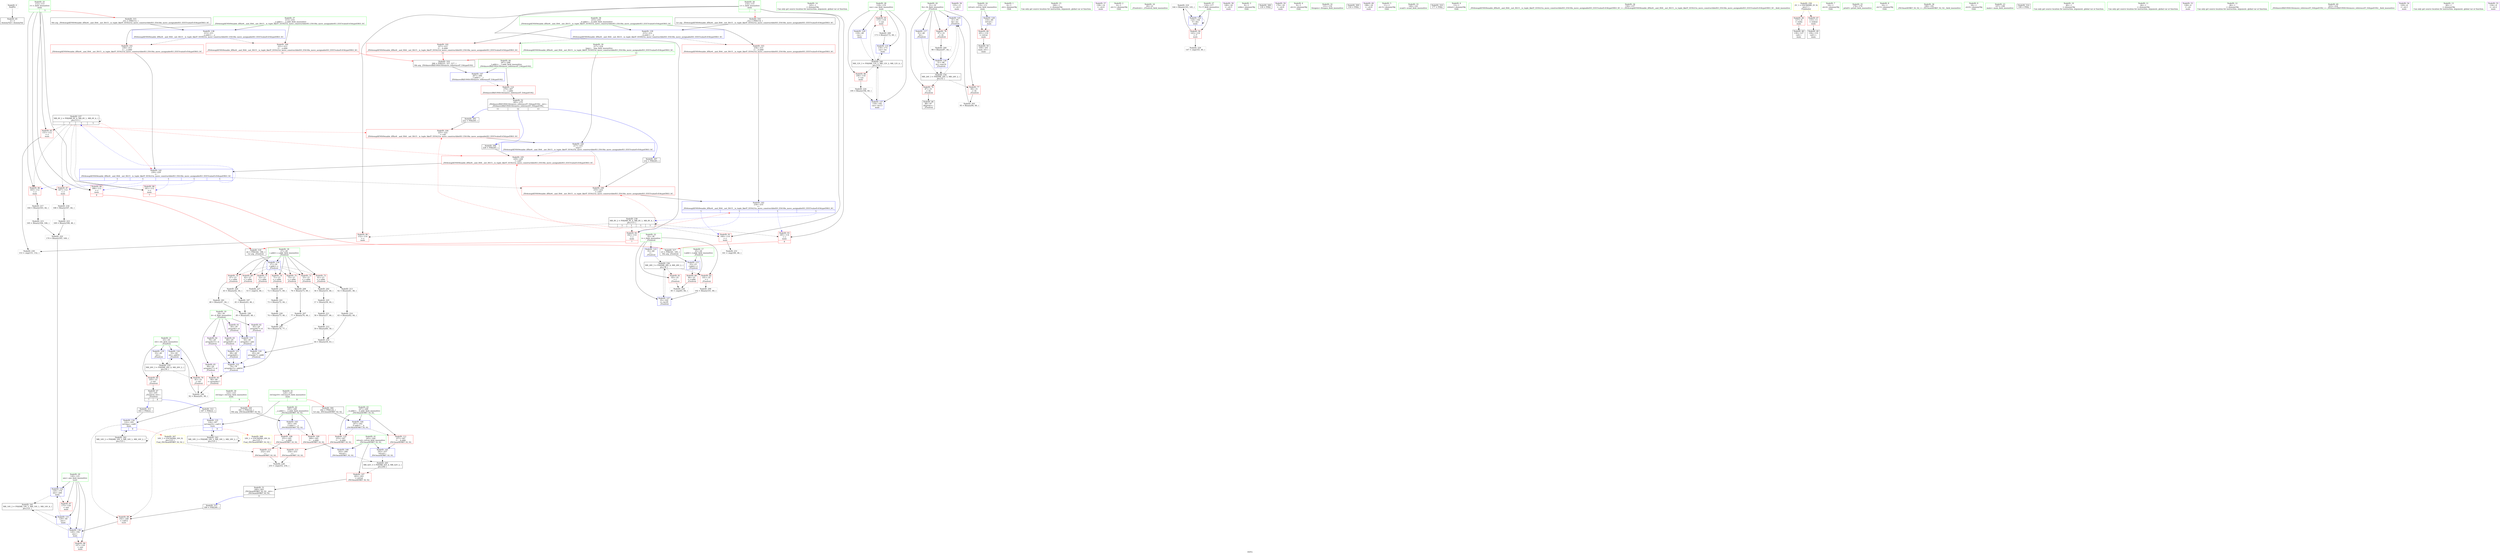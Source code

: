 digraph "SVFG" {
	label="SVFG";

	Node0x55dd33214020 [shape=record,color=grey,label="{NodeID: 0\nNullPtr}"];
	Node0x55dd33214020 -> Node0x55dd33232810[style=solid];
	Node0x55dd33232b80 [shape=record,color=red,label="{NodeID: 97\n175\<--120\n\<--ans\nmain\n}"];
	Node0x55dd33230d00 [shape=record,color=green,label="{NodeID: 14\n145\<--1\n\<--dummyObj\nCan only get source location for instruction, argument, global var or function.}"];
	Node0x55dd332336e0 [shape=record,color=red,label="{NodeID: 111\n257\<--247\n\<--__b.addr\n_ZSt3maxIiERKT_S2_S2_\n}"];
	Node0x55dd332336e0 -> Node0x55dd332399c0[style=solid];
	Node0x55dd33231920 [shape=record,color=green,label="{NodeID: 28\n118\<--119\ncas\<--cas_field_insensitive\nmain\n}"];
	Node0x55dd33231920 -> Node0x55dd33236100[style=solid];
	Node0x55dd33231920 -> Node0x55dd33232ab0[style=solid];
	Node0x55dd33231920 -> Node0x55dd33238cc0[style=solid];
	Node0x55dd33231920 -> Node0x55dd33239000[style=solid];
	Node0x55dd33231920 -> Node0x55dd33239340[style=solid];
	Node0x55dd3323e920 [shape=record,color=grey,label="{NodeID: 208\n76 = Binary(75, 60, )\n}"];
	Node0x55dd3323e920 -> Node0x55dd3323e7a0[style=solid];
	Node0x55dd33238980 [shape=record,color=blue,label="{NodeID: 125\n31\<--95\nth\<--inc\n_Z5solveii\n}"];
	Node0x55dd33238980 -> Node0x55dd33235330[style=dashed];
	Node0x55dd33238980 -> Node0x55dd33238a50[style=dashed];
	Node0x55dd332325a0 [shape=record,color=green,label="{NodeID: 42\n245\<--246\n__a.addr\<--__a.addr_field_insensitive\n_ZSt3maxIiERKT_S2_S2_\n}"];
	Node0x55dd332325a0 -> Node0x55dd33233470[style=solid];
	Node0x55dd332325a0 -> Node0x55dd33233540[style=solid];
	Node0x55dd332325a0 -> Node0x55dd33239820[style=solid];
	Node0x55dd3325dc50 [shape=record,color=black,label="{NodeID: 305\n222 = PHI(265, )\n}"];
	Node0x55dd3325dc50 -> Node0x55dd33233130[style=solid];
	Node0x55dd3323fe20 [shape=record,color=grey,label="{NodeID: 222\n170 = Binary(165, 169, )\n}"];
	Node0x55dd3323fe20 -> Node0x55dd33238f30[style=solid];
	Node0x55dd332394e0 [shape=record,color=blue,label="{NodeID: 139\n215\<--212\n__b.addr\<--__b\n_ZSt4swapIiENSt9enable_ifIXsr6__and_ISt6__not_ISt15__is_tuple_likeIT_EESt21is_move_constructibleIS3_ESt18is_move_assignableIS3_EEE5valueEvE4typeERS3_SC_\n}"];
	Node0x55dd332394e0 -> Node0x55dd33232f90[style=dashed];
	Node0x55dd332394e0 -> Node0x55dd33233060[style=dashed];
	Node0x55dd33234150 [shape=record,color=purple,label="{NodeID: 56\n135\<--11\n\<--.str.3\nmain\n}"];
	Node0x55dd332607d0 [shape=record,color=black,label="{NodeID: 319\n266 = PHI(221, 227, 217, )\n0th arg _ZSt4moveIRiEONSt16remove_referenceIT_E4typeEOS2_ }"];
	Node0x55dd332607d0 -> Node0x55dd33239b60[style=solid];
	Node0x55dd33249e40 [shape=record,color=black,label="{NodeID: 236\nMR_28V_3 = PHI(MR_28V_4, MR_28V_2, )\npts\{36 \}\n}"];
	Node0x55dd33249e40 -> Node0x55dd332355a0[style=dashed];
	Node0x55dd33249e40 -> Node0x55dd33235670[style=dashed];
	Node0x55dd33249e40 -> Node0x55dd33238b20[style=dashed];
	Node0x55dd33234cb0 [shape=record,color=red,label="{NodeID: 70\n47\<--27\n\<--c.addr\n_Z5solveii\n}"];
	Node0x55dd33234cb0 -> Node0x55dd332370f0[style=solid];
	Node0x55dd33235810 [shape=record,color=red,label="{NodeID: 84\n201\<--110\n\<--retval\nmain\n}"];
	Node0x55dd33235810 -> Node0x55dd33233c70[style=solid];
	Node0x55dd33222470 [shape=record,color=green,label="{NodeID: 1\n4\<--1\n.str\<--dummyObj\nGlob }"];
	Node0x55dd33232c50 [shape=record,color=red,label="{NodeID: 98\n197\<--120\n\<--ans\nmain\n}"];
	Node0x55dd33230e00 [shape=record,color=green,label="{NodeID: 15\n166\<--1\n\<--dummyObj\nCan only get source location for instruction, argument, global var or function.}"];
	Node0x55dd332337b0 [shape=record,color=red,label="{NodeID: 112\n252\<--251\n\<--\n_ZSt3maxIiERKT_S2_S2_\n}"];
	Node0x55dd332337b0 -> Node0x55dd33240720[style=solid];
	Node0x55dd332319f0 [shape=record,color=green,label="{NodeID: 29\n120\<--121\nans\<--ans_field_insensitive\nmain\n}"];
	Node0x55dd332319f0 -> Node0x55dd33232b80[style=solid];
	Node0x55dd332319f0 -> Node0x55dd33232c50[style=solid];
	Node0x55dd332319f0 -> Node0x55dd33238e60[style=solid];
	Node0x55dd332319f0 -> Node0x55dd33238f30[style=solid];
	Node0x55dd332319f0 -> Node0x55dd33239270[style=solid];
	Node0x55dd3323eaa0 [shape=record,color=grey,label="{NodeID: 209\n173 = Binary(172, 60, )\n}"];
	Node0x55dd3323eaa0 -> Node0x55dd33239000[style=solid];
	Node0x55dd33238a50 [shape=record,color=blue,label="{NodeID: 126\n31\<--98\nth\<--rem19\n_Z5solveii\n}"];
	Node0x55dd33238a50 -> Node0x55dd33249440[style=dashed];
	Node0x55dd33232670 [shape=record,color=green,label="{NodeID: 43\n247\<--248\n__b.addr\<--__b.addr_field_insensitive\n_ZSt3maxIiERKT_S2_S2_\n}"];
	Node0x55dd33232670 -> Node0x55dd33233610[style=solid];
	Node0x55dd33232670 -> Node0x55dd332336e0[style=solid];
	Node0x55dd33232670 -> Node0x55dd332398f0[style=solid];
	Node0x55dd3325d670 [shape=record,color=black,label="{NodeID: 306\n228 = PHI(265, )\n}"];
	Node0x55dd3325d670 -> Node0x55dd33233200[style=solid];
	Node0x55dd3323ffa0 [shape=record,color=grey,label="{NodeID: 223\n169 = Binary(168, 46, )\n}"];
	Node0x55dd3323ffa0 -> Node0x55dd3323fe20[style=solid];
	Node0x55dd332395b0 [shape=record,color=blue,label="{NodeID: 140\n217\<--225\n__tmp\<--\n_ZSt4swapIiENSt9enable_ifIXsr6__and_ISt6__not_ISt15__is_tuple_likeIT_EESt21is_move_constructibleIS3_ESt18is_move_assignableIS3_EEE5valueEvE4typeERS3_SC_\n}"];
	Node0x55dd332395b0 -> Node0x55dd33233200[style=dashed];
	Node0x55dd332395b0 -> Node0x55dd332332d0[style=dashed];
	Node0x55dd33234220 [shape=record,color=purple,label="{NodeID: 57\n138\<--14\n\<--.str.4\nmain\n}"];
	Node0x55dd33260a20 [shape=record,color=black,label="{NodeID: 320\n241 = PHI(122, )\n0th arg _ZSt3maxIiERKT_S2_S2_ }"];
	Node0x55dd33260a20 -> Node0x55dd33239820[style=solid];
	Node0x55dd3324a340 [shape=record,color=black,label="{NodeID: 237\nMR_6V_2 = PHI(MR_6V_4, MR_6V_1, MR_6V_4, )\npts\{113 \}\n|{|<s6>5|<s7>5|<s8>5}}"];
	Node0x55dd3324a340 -> Node0x55dd332358e0[style=dashed];
	Node0x55dd3324a340 -> Node0x55dd332359b0[style=dashed];
	Node0x55dd3324a340 -> Node0x55dd33235a80[style=dashed];
	Node0x55dd3324a340 -> Node0x55dd33235b50[style=dashed];
	Node0x55dd3324a340 -> Node0x55dd33235c20[style=dashed];
	Node0x55dd3324a340 -> Node0x55dd3324a340[style=dashed];
	Node0x55dd3324a340:s6 -> Node0x55dd33233130[style=dashed,color=red];
	Node0x55dd3324a340:s7 -> Node0x55dd33233200[style=dashed,color=red];
	Node0x55dd3324a340:s8 -> Node0x55dd33239680[style=dashed,color=red];
	Node0x55dd33234d80 [shape=record,color=red,label="{NodeID: 71\n52\<--27\n\<--c.addr\n_Z5solveii\n}"];
	Node0x55dd33234d80 -> Node0x55dd332405a0[style=solid];
	Node0x55dd332358e0 [shape=record,color=red,label="{NodeID: 85\n151\<--112\n\<--r\nmain\n}"];
	Node0x55dd332358e0 -> Node0x55dd33240a20[style=solid];
	Node0x55dd33222500 [shape=record,color=green,label="{NodeID: 2\n6\<--1\n.str.1\<--dummyObj\nGlob }"];
	Node0x55dd33232d20 [shape=record,color=red,label="{NodeID: 99\n192\<--189\n\<--call12\nmain\n}"];
	Node0x55dd33232d20 -> Node0x55dd33239270[style=solid];
	Node0x55dd33230f00 [shape=record,color=green,label="{NodeID: 16\n20\<--21\n_Z5solveii\<--_Z5solveii_field_insensitive\n}"];
	Node0x55dd33233880 [shape=record,color=red,label="{NodeID: 113\n254\<--253\n\<--\n_ZSt3maxIiERKT_S2_S2_\n}"];
	Node0x55dd33233880 -> Node0x55dd33240720[style=solid];
	Node0x55dd33231ac0 [shape=record,color=green,label="{NodeID: 30\n122\<--123\nref.tmp\<--ref.tmp_field_insensitive\nmain\n|{|<s1>9}}"];
	Node0x55dd33231ac0 -> Node0x55dd332390d0[style=solid];
	Node0x55dd33231ac0:s1 -> Node0x55dd33260a20[style=solid,color=red];
	Node0x55dd3323ec20 [shape=record,color=grey,label="{NodeID: 210\n144 = Binary(143, 145, )\n}"];
	Node0x55dd3323ec20 -> Node0x55dd33238d90[style=solid];
	Node0x55dd33238b20 [shape=record,color=blue,label="{NodeID: 127\n35\<--102\ni\<--inc20\n_Z5solveii\n}"];
	Node0x55dd33238b20 -> Node0x55dd33249e40[style=dashed];
	Node0x55dd33232740 [shape=record,color=green,label="{NodeID: 44\n267\<--268\n__t.addr\<--__t.addr_field_insensitive\n_ZSt4moveIRiEONSt16remove_referenceIT_E4typeEOS2_\n}"];
	Node0x55dd33232740 -> Node0x55dd33233950[style=solid];
	Node0x55dd33232740 -> Node0x55dd33239b60[style=solid];
	Node0x55dd3325f960 [shape=record,color=black,label="{NodeID: 307\n232 = PHI(265, )\n}"];
	Node0x55dd3325f960 -> Node0x55dd332332d0[style=solid];
	Node0x55dd33240120 [shape=record,color=grey,label="{NodeID: 224\n195 = Binary(194, 60, )\n}"];
	Node0x55dd33240120 -> Node0x55dd33239340[style=solid];
	Node0x55dd33239680 [shape=record,color=blue,label="{NodeID: 141\n230\<--229\n\<--\n_ZSt4swapIiENSt9enable_ifIXsr6__and_ISt6__not_ISt15__is_tuple_likeIT_EESt21is_move_constructibleIS3_ESt18is_move_assignableIS3_EEE5valueEvE4typeERS3_SC_\n|{|<s1>5|<s2>5|<s3>5|<s4>5|<s5>5}}"];
	Node0x55dd33239680 -> Node0x55dd332332d0[style=dashed];
	Node0x55dd33239680:s1 -> Node0x55dd332359b0[style=dashed,color=blue];
	Node0x55dd33239680:s2 -> Node0x55dd33235a80[style=dashed,color=blue];
	Node0x55dd33239680:s3 -> Node0x55dd33235b50[style=dashed,color=blue];
	Node0x55dd33239680:s4 -> Node0x55dd33235c20[style=dashed,color=blue];
	Node0x55dd33239680:s5 -> Node0x55dd3324a340[style=dashed,color=blue];
	Node0x55dd332342f0 [shape=record,color=purple,label="{NodeID: 58\n149\<--16\n\<--.str.5\nmain\n}"];
	Node0x55dd3324a840 [shape=record,color=black,label="{NodeID: 238\nMR_8V_2 = PHI(MR_8V_4, MR_8V_1, MR_8V_4, )\npts\{115 \}\n|{|<s5>5|<s6>5|<s7>5|<s8>5}}"];
	Node0x55dd3324a840 -> Node0x55dd33235cf0[style=dashed];
	Node0x55dd3324a840 -> Node0x55dd33235dc0[style=dashed];
	Node0x55dd3324a840 -> Node0x55dd33235e90[style=dashed];
	Node0x55dd3324a840 -> Node0x55dd33235f60[style=dashed];
	Node0x55dd3324a840 -> Node0x55dd3324a840[style=dashed];
	Node0x55dd3324a840:s5 -> Node0x55dd33233130[style=dashed,color=red];
	Node0x55dd3324a840:s6 -> Node0x55dd33233200[style=dashed,color=red];
	Node0x55dd3324a840:s7 -> Node0x55dd332332d0[style=dashed,color=red];
	Node0x55dd3324a840:s8 -> Node0x55dd33239750[style=dashed,color=red];
	Node0x55dd33234e50 [shape=record,color=red,label="{NodeID: 72\n55\<--27\n\<--c.addr\n_Z5solveii\n}"];
	Node0x55dd33234e50 -> Node0x55dd3323e020[style=solid];
	Node0x55dd332359b0 [shape=record,color=red,label="{NodeID: 86\n163\<--112\n\<--r\nmain\n}"];
	Node0x55dd332359b0 -> Node0x55dd3323f6a0[style=solid];
	Node0x55dd3322df20 [shape=record,color=green,label="{NodeID: 3\n8\<--1\nstdin\<--dummyObj\nGlob }"];
	Node0x55dd33232df0 [shape=record,color=red,label="{NodeID: 100\n221\<--213\n\<--__a.addr\n_ZSt4swapIiENSt9enable_ifIXsr6__and_ISt6__not_ISt15__is_tuple_likeIT_EESt21is_move_constructibleIS3_ESt18is_move_assignableIS3_EEE5valueEvE4typeERS3_SC_\n|{<s0>11}}"];
	Node0x55dd33232df0:s0 -> Node0x55dd332607d0[style=solid,color=red];
	Node0x55dd33231000 [shape=record,color=green,label="{NodeID: 17\n25\<--26\nr.addr\<--r.addr_field_insensitive\n_Z5solveii\n}"];
	Node0x55dd33231000 -> Node0x55dd33234b10[style=solid];
	Node0x55dd33231000 -> Node0x55dd33233a20[style=solid];
	Node0x55dd33236af0 [shape=record,color=grey,label="{NodeID: 197\n45 = Binary(43, 46, )\n}"];
	Node0x55dd33236af0 -> Node0x55dd33236df0[style=solid];
	Node0x55dd33233950 [shape=record,color=red,label="{NodeID: 114\n270\<--267\n\<--__t.addr\n_ZSt4moveIRiEONSt16remove_referenceIT_E4typeEOS2_\n}"];
	Node0x55dd33233950 -> Node0x55dd33233e10[style=solid];
	Node0x55dd33231b90 [shape=record,color=green,label="{NodeID: 31\n124\<--125\nref.tmp10\<--ref.tmp10_field_insensitive\nmain\n|{|<s1>9}}"];
	Node0x55dd33231b90 -> Node0x55dd332391a0[style=solid];
	Node0x55dd33231b90:s1 -> Node0x55dd32fbb140[style=solid,color=red];
	Node0x55dd3323eda0 [shape=record,color=grey,label="{NodeID: 211\n58 = Binary(57, 46, )\n}"];
	Node0x55dd3323eda0 -> Node0x55dd3323ef20[style=solid];
	Node0x55dd33238bf0 [shape=record,color=blue,label="{NodeID: 128\n110\<--40\nretval\<--\nmain\n}"];
	Node0x55dd33238bf0 -> Node0x55dd33235810[style=dashed];
	Node0x55dd33232810 [shape=record,color=black,label="{NodeID: 45\n2\<--3\ndummyVal\<--dummyVal\n}"];
	Node0x55dd3325fa30 [shape=record,color=black,label="{NodeID: 308\n139 = PHI()\n}"];
	Node0x55dd332402a0 [shape=record,color=grey,label="{NodeID: 225\n57 = Binary(56, 44, )\n}"];
	Node0x55dd332402a0 -> Node0x55dd3323eda0[style=solid];
	Node0x55dd33239750 [shape=record,color=blue,label="{NodeID: 142\n234\<--233\n\<--\n_ZSt4swapIiENSt9enable_ifIXsr6__and_ISt6__not_ISt15__is_tuple_likeIT_EESt21is_move_constructibleIS3_ESt18is_move_assignableIS3_EEE5valueEvE4typeERS3_SC_\n|{<s0>5|<s1>5|<s2>5|<s3>5}}"];
	Node0x55dd33239750:s0 -> Node0x55dd33235dc0[style=dashed,color=blue];
	Node0x55dd33239750:s1 -> Node0x55dd33235e90[style=dashed,color=blue];
	Node0x55dd33239750:s2 -> Node0x55dd33235f60[style=dashed,color=blue];
	Node0x55dd33239750:s3 -> Node0x55dd3324a840[style=dashed,color=blue];
	Node0x55dd332343c0 [shape=record,color=purple,label="{NodeID: 59\n176\<--18\n\<--.str.6\nmain\n}"];
	Node0x55dd33234f20 [shape=record,color=red,label="{NodeID: 73\n61\<--27\n\<--c.addr\n_Z5solveii\n}"];
	Node0x55dd33234f20 -> Node0x55dd3323f0a0[style=solid];
	Node0x55dd33235a80 [shape=record,color=red,label="{NodeID: 87\n167\<--112\n\<--r\nmain\n}"];
	Node0x55dd33235a80 -> Node0x55dd3323f820[style=solid];
	Node0x55dd3322dfe0 [shape=record,color=green,label="{NodeID: 4\n9\<--1\n.str.2\<--dummyObj\nGlob }"];
	Node0x55dd3324f450 [shape=record,color=yellow,style=double,label="{NodeID: 267\n16V_1 = ENCHI(MR_16V_0)\npts\{123 \}\nFun[_ZSt3maxIiERKT_S2_S2_]}"];
	Node0x55dd3324f450 -> Node0x55dd332337b0[style=dashed];
	Node0x55dd33232ec0 [shape=record,color=red,label="{NodeID: 101\n230\<--213\n\<--__a.addr\n_ZSt4swapIiENSt9enable_ifIXsr6__and_ISt6__not_ISt15__is_tuple_likeIT_EESt21is_move_constructibleIS3_ESt18is_move_assignableIS3_EEE5valueEvE4typeERS3_SC_\n}"];
	Node0x55dd33232ec0 -> Node0x55dd33239680[style=solid];
	Node0x55dd332310d0 [shape=record,color=green,label="{NodeID: 18\n27\<--28\nc.addr\<--c.addr_field_insensitive\n_Z5solveii\n}"];
	Node0x55dd332310d0 -> Node0x55dd33234be0[style=solid];
	Node0x55dd332310d0 -> Node0x55dd33234cb0[style=solid];
	Node0x55dd332310d0 -> Node0x55dd33234d80[style=solid];
	Node0x55dd332310d0 -> Node0x55dd33234e50[style=solid];
	Node0x55dd332310d0 -> Node0x55dd33234f20[style=solid];
	Node0x55dd332310d0 -> Node0x55dd33234ff0[style=solid];
	Node0x55dd332310d0 -> Node0x55dd332350c0[style=solid];
	Node0x55dd332310d0 -> Node0x55dd33238230[style=solid];
	Node0x55dd33236c70 [shape=record,color=grey,label="{NodeID: 198\n92 = Binary(91, 90, )\n}"];
	Node0x55dd33236c70 -> Node0x55dd332388b0[style=solid];
	Node0x55dd33233a20 [shape=record,color=blue,label="{NodeID: 115\n25\<--23\nr.addr\<--r\n_Z5solveii\n}"];
	Node0x55dd33233a20 -> Node0x55dd33234b10[style=dashed];
	Node0x55dd33231c60 [shape=record,color=green,label="{NodeID: 32\n131\<--132\nfreopen\<--freopen_field_insensitive\n}"];
	Node0x55dd3323ef20 [shape=record,color=grey,label="{NodeID: 212\n59 = Binary(60, 58, )\n}"];
	Node0x55dd3323ef20 -> Node0x55dd3323f520[style=solid];
	Node0x55dd33238cc0 [shape=record,color=blue,label="{NodeID: 129\n118\<--40\ncas\<--\nmain\n}"];
	Node0x55dd33238cc0 -> Node0x55dd3324b240[style=dashed];
	Node0x55dd33232910 [shape=record,color=black,label="{NodeID: 46\n88\<--87\nidxprom\<--\n_Z5solveii\n}"];
	Node0x55dd3325fb00 [shape=record,color=black,label="{NodeID: 309\n150 = PHI()\n}"];
	Node0x55dd33240420 [shape=record,color=grey,label="{NodeID: 226\n85 = cmp(83, 84, )\n}"];
	Node0x55dd33239820 [shape=record,color=blue,label="{NodeID: 143\n245\<--241\n__a.addr\<--__a\n_ZSt3maxIiERKT_S2_S2_\n}"];
	Node0x55dd33239820 -> Node0x55dd33233470[style=dashed];
	Node0x55dd33239820 -> Node0x55dd33233540[style=dashed];
	Node0x55dd33234490 [shape=record,color=purple,label="{NodeID: 60\n198\<--18\n\<--.str.6\nmain\n}"];
	Node0x55dd3324b240 [shape=record,color=black,label="{NodeID: 240\nMR_12V_3 = PHI(MR_12V_5, MR_12V_2, MR_12V_4, )\npts\{119 \}\n}"];
	Node0x55dd3324b240 -> Node0x55dd33236100[style=dashed];
	Node0x55dd3324b240 -> Node0x55dd33232ab0[style=dashed];
	Node0x55dd3324b240 -> Node0x55dd33239000[style=dashed];
	Node0x55dd3324b240 -> Node0x55dd33239340[style=dashed];
	Node0x55dd33234ff0 [shape=record,color=red,label="{NodeID: 74\n71\<--27\n\<--c.addr\n_Z5solveii\n}"];
	Node0x55dd33234ff0 -> Node0x55dd3323f9a0[style=solid];
	Node0x55dd33235b50 [shape=record,color=red,label="{NodeID: 88\n181\<--112\n\<--r\nmain\n|{<s0>7}}"];
	Node0x55dd33235b50:s0 -> Node0x55dd33260440[style=solid,color=red];
	Node0x55dd3322e0a0 [shape=record,color=green,label="{NodeID: 5\n11\<--1\n.str.3\<--dummyObj\nGlob }"];
	Node0x55dd3324f560 [shape=record,color=yellow,style=double,label="{NodeID: 268\n18V_1 = ENCHI(MR_18V_0)\npts\{125 \}\nFun[_ZSt3maxIiERKT_S2_S2_]}"];
	Node0x55dd3324f560 -> Node0x55dd33233880[style=dashed];
	Node0x55dd33232f90 [shape=record,color=red,label="{NodeID: 102\n227\<--215\n\<--__b.addr\n_ZSt4swapIiENSt9enable_ifIXsr6__and_ISt6__not_ISt15__is_tuple_likeIT_EESt21is_move_constructibleIS3_ESt18is_move_assignableIS3_EEE5valueEvE4typeERS3_SC_\n|{<s0>12}}"];
	Node0x55dd33232f90:s0 -> Node0x55dd332607d0[style=solid,color=red];
	Node0x55dd332311a0 [shape=record,color=green,label="{NodeID: 19\n29\<--30\nd\<--d_field_insensitive\n_Z5solveii\n}"];
	Node0x55dd332311a0 -> Node0x55dd33234560[style=solid];
	Node0x55dd332311a0 -> Node0x55dd33234630[style=solid];
	Node0x55dd332311a0 -> Node0x55dd33234700[style=solid];
	Node0x55dd332311a0 -> Node0x55dd332347d0[style=solid];
	Node0x55dd332311a0 -> Node0x55dd332348a0[style=solid];
	Node0x55dd33236df0 [shape=record,color=grey,label="{NodeID: 199\n49 = Binary(45, 48, )\n}"];
	Node0x55dd33236df0 -> Node0x55dd332384a0[style=solid];
	Node0x55dd33238230 [shape=record,color=blue,label="{NodeID: 116\n27\<--24\nc.addr\<--c\n_Z5solveii\n}"];
	Node0x55dd33238230 -> Node0x55dd33234be0[style=dashed];
	Node0x55dd33238230 -> Node0x55dd33234cb0[style=dashed];
	Node0x55dd33238230 -> Node0x55dd33234d80[style=dashed];
	Node0x55dd33238230 -> Node0x55dd33234e50[style=dashed];
	Node0x55dd33238230 -> Node0x55dd33234f20[style=dashed];
	Node0x55dd33238230 -> Node0x55dd33234ff0[style=dashed];
	Node0x55dd33238230 -> Node0x55dd332350c0[style=dashed];
	Node0x55dd33231d60 [shape=record,color=green,label="{NodeID: 33\n140\<--141\nscanf\<--scanf_field_insensitive\n}"];
	Node0x55dd3323f0a0 [shape=record,color=grey,label="{NodeID: 213\n62 = Binary(61, 46, )\n}"];
	Node0x55dd3323f0a0 -> Node0x55dd3323f220[style=solid];
	Node0x55dd33238d90 [shape=record,color=blue,label="{NodeID: 130\n116\<--144\nT\<--dec\nmain\n}"];
	Node0x55dd33238d90 -> Node0x55dd33236030[style=dashed];
	Node0x55dd33238d90 -> Node0x55dd33238d90[style=dashed];
	Node0x55dd332329e0 [shape=record,color=black,label="{NodeID: 47\n22\<--105\n_Z5solveii_ret\<--\n_Z5solveii\n|{<s0>7|<s1>8}}"];
	Node0x55dd332329e0:s0 -> Node0x55dd3325fca0[style=solid,color=blue];
	Node0x55dd332329e0:s1 -> Node0x55dd3325fe40[style=solid,color=blue];
	Node0x55dd3325fbd0 [shape=record,color=black,label="{NodeID: 310\n177 = PHI()\n}"];
	Node0x55dd332405a0 [shape=record,color=grey,label="{NodeID: 227\n53 = cmp(52, 46, )\n}"];
	Node0x55dd332398f0 [shape=record,color=blue,label="{NodeID: 144\n247\<--242\n__b.addr\<--__b\n_ZSt3maxIiERKT_S2_S2_\n}"];
	Node0x55dd332398f0 -> Node0x55dd33233610[style=dashed];
	Node0x55dd332398f0 -> Node0x55dd332336e0[style=dashed];
	Node0x55dd33234560 [shape=record,color=purple,label="{NodeID: 61\n50\<--29\narrayidx\<--d\n_Z5solveii\n}"];
	Node0x55dd33234560 -> Node0x55dd332384a0[style=solid];
	Node0x55dd3324b740 [shape=record,color=black,label="{NodeID: 241\nMR_14V_2 = PHI(MR_14V_5, MR_14V_1, MR_14V_4, )\npts\{121 \}\n}"];
	Node0x55dd3324b740 -> Node0x55dd33238e60[style=dashed];
	Node0x55dd332350c0 [shape=record,color=red,label="{NodeID: 75\n75\<--27\n\<--c.addr\n_Z5solveii\n}"];
	Node0x55dd332350c0 -> Node0x55dd3323e920[style=solid];
	Node0x55dd33235c20 [shape=record,color=red,label="{NodeID: 89\n186\<--112\n\<--r\nmain\n|{<s0>8}}"];
	Node0x55dd33235c20:s0 -> Node0x55dd33260650[style=solid,color=red];
	Node0x55dd3322e910 [shape=record,color=green,label="{NodeID: 6\n13\<--1\nstdout\<--dummyObj\nGlob }"];
	Node0x55dd33233060 [shape=record,color=red,label="{NodeID: 103\n234\<--215\n\<--__b.addr\n_ZSt4swapIiENSt9enable_ifIXsr6__and_ISt6__not_ISt15__is_tuple_likeIT_EESt21is_move_constructibleIS3_ESt18is_move_assignableIS3_EEE5valueEvE4typeERS3_SC_\n}"];
	Node0x55dd33233060 -> Node0x55dd33239750[style=solid];
	Node0x55dd33231270 [shape=record,color=green,label="{NodeID: 20\n31\<--32\nth\<--th_field_insensitive\n_Z5solveii\n}"];
	Node0x55dd33231270 -> Node0x55dd33235190[style=solid];
	Node0x55dd33231270 -> Node0x55dd33235260[style=solid];
	Node0x55dd33231270 -> Node0x55dd33235330[style=solid];
	Node0x55dd33231270 -> Node0x55dd33238300[style=solid];
	Node0x55dd33231270 -> Node0x55dd33238980[style=solid];
	Node0x55dd33231270 -> Node0x55dd33238a50[style=solid];
	Node0x55dd33236f70 [shape=record,color=grey,label="{NodeID: 200\n98 = Binary(97, 44, )\n}"];
	Node0x55dd33236f70 -> Node0x55dd33238a50[style=solid];
	Node0x55dd33238300 [shape=record,color=blue,label="{NodeID: 117\n31\<--40\nth\<--\n_Z5solveii\n}"];
	Node0x55dd33238300 -> Node0x55dd33249440[style=dashed];
	Node0x55dd33231e60 [shape=record,color=green,label="{NodeID: 34\n156\<--157\n_ZSt4swapIiENSt9enable_ifIXsr6__and_ISt6__not_ISt15__is_tuple_likeIT_EESt21is_move_constructibleIS3_ESt18is_move_assignableIS3_EEE5valueEvE4typeERS3_SC_\<--_ZSt4swapIiENSt9enable_ifIXsr6__and_ISt6__not_ISt15__is_tuple_likeIT_EESt21is_move_constructibleIS3_ESt18is_move_assignableIS3_EEE5valueEvE4typeERS3_SC__field_insensitive\n}"];
	Node0x55dd3323f220 [shape=record,color=grey,label="{NodeID: 214\n63 = Binary(62, 44, )\n}"];
	Node0x55dd3323f220 -> Node0x55dd3323f520[style=solid];
	Node0x55dd33238e60 [shape=record,color=blue,label="{NodeID: 131\n120\<--40\nans\<--\nmain\n}"];
	Node0x55dd33238e60 -> Node0x55dd33238f30[style=dashed];
	Node0x55dd33238e60 -> Node0x55dd33239270[style=dashed];
	Node0x55dd33233ad0 [shape=record,color=black,label="{NodeID: 48\n130\<--127\ncall\<--\nmain\n}"];
	Node0x55dd3325fca0 [shape=record,color=black,label="{NodeID: 311\n183 = PHI(22, )\n}"];
	Node0x55dd3325fca0 -> Node0x55dd332390d0[style=solid];
	Node0x55dd33240720 [shape=record,color=grey,label="{NodeID: 228\n255 = cmp(252, 254, )\n}"];
	Node0x55dd332399c0 [shape=record,color=blue,label="{NodeID: 145\n243\<--257\nretval\<--\n_ZSt3maxIiERKT_S2_S2_\n}"];
	Node0x55dd332399c0 -> Node0x55dd3324cb40[style=dashed];
	Node0x55dd33234630 [shape=record,color=purple,label="{NodeID: 62\n65\<--29\narrayidx7\<--d\n_Z5solveii\n}"];
	Node0x55dd33234630 -> Node0x55dd33238570[style=solid];
	Node0x55dd3324bc40 [shape=record,color=black,label="{NodeID: 242\nMR_16V_2 = PHI(MR_16V_3, MR_16V_1, MR_16V_2, )\npts\{123 \}\n}"];
	Node0x55dd3324bc40 -> Node0x55dd332390d0[style=dashed];
	Node0x55dd3324bc40 -> Node0x55dd3324bc40[style=dashed];
	Node0x55dd33235190 [shape=record,color=red,label="{NodeID: 76\n87\<--31\n\<--th\n_Z5solveii\n}"];
	Node0x55dd33235190 -> Node0x55dd33232910[style=solid];
	Node0x55dd33235cf0 [shape=record,color=red,label="{NodeID: 90\n152\<--114\n\<--c\nmain\n}"];
	Node0x55dd33235cf0 -> Node0x55dd33240a20[style=solid];
	Node0x55dd3322e9d0 [shape=record,color=green,label="{NodeID: 7\n14\<--1\n.str.4\<--dummyObj\nGlob }"];
	Node0x55dd33233130 [shape=record,color=red,label="{NodeID: 104\n225\<--222\n\<--call\n_ZSt4swapIiENSt9enable_ifIXsr6__and_ISt6__not_ISt15__is_tuple_likeIT_EESt21is_move_constructibleIS3_ESt18is_move_assignableIS3_EEE5valueEvE4typeERS3_SC_\n}"];
	Node0x55dd33233130 -> Node0x55dd332395b0[style=solid];
	Node0x55dd33231340 [shape=record,color=green,label="{NodeID: 21\n33\<--34\nret\<--ret_field_insensitive\n_Z5solveii\n}"];
	Node0x55dd33231340 -> Node0x55dd33235400[style=solid];
	Node0x55dd33231340 -> Node0x55dd332354d0[style=solid];
	Node0x55dd33231340 -> Node0x55dd332383d0[style=solid];
	Node0x55dd33231340 -> Node0x55dd332388b0[style=solid];
	Node0x55dd332370f0 [shape=record,color=grey,label="{NodeID: 201\n48 = Binary(47, 44, )\n}"];
	Node0x55dd332370f0 -> Node0x55dd33236df0[style=solid];
	Node0x55dd332383d0 [shape=record,color=blue,label="{NodeID: 118\n33\<--40\nret\<--\n_Z5solveii\n}"];
	Node0x55dd332383d0 -> Node0x55dd33249940[style=dashed];
	Node0x55dd33231f60 [shape=record,color=green,label="{NodeID: 35\n178\<--179\nprintf\<--printf_field_insensitive\n}"];
	Node0x55dd3323f3a0 [shape=record,color=grey,label="{NodeID: 215\n165 = Binary(164, 166, )\n}"];
	Node0x55dd3323f3a0 -> Node0x55dd3323fe20[style=solid];
	Node0x55dd33238f30 [shape=record,color=blue,label="{NodeID: 132\n120\<--170\nans\<--add\nmain\n}"];
	Node0x55dd33238f30 -> Node0x55dd33232b80[style=dashed];
	Node0x55dd33238f30 -> Node0x55dd3324b740[style=dashed];
	Node0x55dd33233ba0 [shape=record,color=black,label="{NodeID: 49\n136\<--133\ncall1\<--\nmain\n}"];
	Node0x55dd3325fe40 [shape=record,color=black,label="{NodeID: 312\n187 = PHI(22, )\n}"];
	Node0x55dd3325fe40 -> Node0x55dd332391a0[style=solid];
	Node0x55dd332408a0 [shape=record,color=grey,label="{NodeID: 229\n147 = cmp(143, 40, )\n}"];
	Node0x55dd33239a90 [shape=record,color=blue,label="{NodeID: 146\n243\<--260\nretval\<--\n_ZSt3maxIiERKT_S2_S2_\n}"];
	Node0x55dd33239a90 -> Node0x55dd3324cb40[style=dashed];
	Node0x55dd33234700 [shape=record,color=purple,label="{NodeID: 63\n68\<--29\narrayidx8\<--d\n_Z5solveii\n}"];
	Node0x55dd33234700 -> Node0x55dd33238640[style=solid];
	Node0x55dd3324c140 [shape=record,color=black,label="{NodeID: 243\nMR_18V_2 = PHI(MR_18V_3, MR_18V_1, MR_18V_2, )\npts\{125 \}\n}"];
	Node0x55dd3324c140 -> Node0x55dd332391a0[style=dashed];
	Node0x55dd3324c140 -> Node0x55dd3324c140[style=dashed];
	Node0x55dd33235260 [shape=record,color=red,label="{NodeID: 77\n94\<--31\n\<--th\n_Z5solveii\n}"];
	Node0x55dd33235260 -> Node0x55dd3323e1a0[style=solid];
	Node0x55dd33235dc0 [shape=record,color=red,label="{NodeID: 91\n160\<--114\n\<--c\nmain\n}"];
	Node0x55dd33235dc0 -> Node0x55dd33240ba0[style=solid];
	Node0x55dd3322ea90 [shape=record,color=green,label="{NodeID: 8\n16\<--1\n.str.5\<--dummyObj\nGlob }"];
	Node0x55dd33233200 [shape=record,color=red,label="{NodeID: 105\n229\<--228\n\<--call1\n_ZSt4swapIiENSt9enable_ifIXsr6__and_ISt6__not_ISt15__is_tuple_likeIT_EESt21is_move_constructibleIS3_ESt18is_move_assignableIS3_EEE5valueEvE4typeERS3_SC_\n}"];
	Node0x55dd33233200 -> Node0x55dd33239680[style=solid];
	Node0x55dd33231410 [shape=record,color=green,label="{NodeID: 22\n35\<--36\ni\<--i_field_insensitive\n_Z5solveii\n}"];
	Node0x55dd33231410 -> Node0x55dd332355a0[style=solid];
	Node0x55dd33231410 -> Node0x55dd33235670[style=solid];
	Node0x55dd33231410 -> Node0x55dd332387e0[style=solid];
	Node0x55dd33231410 -> Node0x55dd33238b20[style=solid];
	Node0x55dd3323e020 [shape=record,color=grey,label="{NodeID: 202\n56 = Binary(55, 46, )\n}"];
	Node0x55dd3323e020 -> Node0x55dd332402a0[style=solid];
	Node0x55dd332384a0 [shape=record,color=blue,label="{NodeID: 119\n50\<--49\narrayidx\<--add\n_Z5solveii\n}"];
	Node0x55dd332384a0 -> Node0x55dd33238570[style=dashed];
	Node0x55dd332384a0 -> Node0x55dd33238640[style=dashed];
	Node0x55dd33232060 [shape=record,color=green,label="{NodeID: 36\n190\<--191\n_ZSt3maxIiERKT_S2_S2_\<--_ZSt3maxIiERKT_S2_S2__field_insensitive\n}"];
	Node0x55dd3323f520 [shape=record,color=grey,label="{NodeID: 216\n64 = Binary(59, 63, )\n}"];
	Node0x55dd3323f520 -> Node0x55dd33238570[style=solid];
	Node0x55dd33239000 [shape=record,color=blue,label="{NodeID: 133\n118\<--173\ncas\<--inc\nmain\n}"];
	Node0x55dd33239000 -> Node0x55dd3324b240[style=dashed];
	Node0x55dd33233c70 [shape=record,color=black,label="{NodeID: 50\n109\<--201\nmain_ret\<--\nmain\n}"];
	Node0x55dd3325ff80 [shape=record,color=black,label="{NodeID: 313\n189 = PHI(240, )\n}"];
	Node0x55dd3325ff80 -> Node0x55dd33232d20[style=solid];
	Node0x55dd33240a20 [shape=record,color=grey,label="{NodeID: 230\n153 = cmp(151, 152, )\n}"];
	Node0x55dd33239b60 [shape=record,color=blue,label="{NodeID: 147\n267\<--266\n__t.addr\<--__t\n_ZSt4moveIRiEONSt16remove_referenceIT_E4typeEOS2_\n}"];
	Node0x55dd33239b60 -> Node0x55dd33233950[style=dashed];
	Node0x55dd332347d0 [shape=record,color=purple,label="{NodeID: 64\n79\<--29\narrayidx15\<--d\n_Z5solveii\n}"];
	Node0x55dd332347d0 -> Node0x55dd33238710[style=solid];
	Node0x55dd33235330 [shape=record,color=red,label="{NodeID: 78\n97\<--31\n\<--th\n_Z5solveii\n}"];
	Node0x55dd33235330 -> Node0x55dd33236f70[style=solid];
	Node0x55dd3324ec40 [shape=record,color=yellow,style=double,label="{NodeID: 258\n2V_1 = ENCHI(MR_2V_0)\npts\{1 \}\nFun[main]}"];
	Node0x55dd3324ec40 -> Node0x55dd33234970[style=dashed];
	Node0x55dd3324ec40 -> Node0x55dd33234a40[style=dashed];
	Node0x55dd33235e90 [shape=record,color=red,label="{NodeID: 92\n182\<--114\n\<--c\nmain\n|{<s0>7}}"];
	Node0x55dd33235e90:s0 -> Node0x55dd33260650[style=solid,color=red];
	Node0x55dd3322eb50 [shape=record,color=green,label="{NodeID: 9\n18\<--1\n.str.6\<--dummyObj\nGlob }"];
	Node0x55dd332332d0 [shape=record,color=red,label="{NodeID: 106\n233\<--232\n\<--call2\n_ZSt4swapIiENSt9enable_ifIXsr6__and_ISt6__not_ISt15__is_tuple_likeIT_EESt21is_move_constructibleIS3_ESt18is_move_assignableIS3_EEE5valueEvE4typeERS3_SC_\n}"];
	Node0x55dd332332d0 -> Node0x55dd33239750[style=solid];
	Node0x55dd332314e0 [shape=record,color=green,label="{NodeID: 23\n107\<--108\nmain\<--main_field_insensitive\n}"];
	Node0x55dd3323e1a0 [shape=record,color=grey,label="{NodeID: 203\n95 = Binary(94, 60, )\n}"];
	Node0x55dd3323e1a0 -> Node0x55dd33238980[style=solid];
	Node0x55dd33238570 [shape=record,color=blue,label="{NodeID: 120\n65\<--64\narrayidx7\<--add6\n_Z5solveii\n}"];
	Node0x55dd33238570 -> Node0x55dd33238710[style=dashed];
	Node0x55dd33232160 [shape=record,color=green,label="{NodeID: 37\n213\<--214\n__a.addr\<--__a.addr_field_insensitive\n_ZSt4swapIiENSt9enable_ifIXsr6__and_ISt6__not_ISt15__is_tuple_likeIT_EESt21is_move_constructibleIS3_ESt18is_move_assignableIS3_EEE5valueEvE4typeERS3_SC_\n}"];
	Node0x55dd33232160 -> Node0x55dd33232df0[style=solid];
	Node0x55dd33232160 -> Node0x55dd33232ec0[style=solid];
	Node0x55dd33232160 -> Node0x55dd33239410[style=solid];
	Node0x55dd3323f6a0 [shape=record,color=grey,label="{NodeID: 217\n164 = Binary(163, 44, )\n}"];
	Node0x55dd3323f6a0 -> Node0x55dd3323f3a0[style=solid];
	Node0x55dd332390d0 [shape=record,color=blue,label="{NodeID: 134\n122\<--183\nref.tmp\<--call9\nmain\n|{|<s2>9}}"];
	Node0x55dd332390d0 -> Node0x55dd33232d20[style=dashed];
	Node0x55dd332390d0 -> Node0x55dd3324bc40[style=dashed];
	Node0x55dd332390d0:s2 -> Node0x55dd3324f450[style=dashed,color=red];
	Node0x55dd33233d40 [shape=record,color=black,label="{NodeID: 51\n240\<--263\n_ZSt3maxIiERKT_S2_S2__ret\<--\n_ZSt3maxIiERKT_S2_S2_\n|{<s0>9}}"];
	Node0x55dd33233d40:s0 -> Node0x55dd3325ff80[style=solid,color=blue];
	Node0x55dd332600c0 [shape=record,color=black,label="{NodeID: 314\n199 = PHI()\n}"];
	Node0x55dd33240ba0 [shape=record,color=grey,label="{NodeID: 231\n161 = cmp(160, 46, )\n}"];
	Node0x55dd332348a0 [shape=record,color=purple,label="{NodeID: 65\n89\<--29\narrayidx17\<--d\n_Z5solveii\n}"];
	Node0x55dd332348a0 -> Node0x55dd33235740[style=solid];
	Node0x55dd3324cb40 [shape=record,color=black,label="{NodeID: 245\nMR_42V_3 = PHI(MR_42V_4, MR_42V_2, )\npts\{244 \}\n}"];
	Node0x55dd3324cb40 -> Node0x55dd332333a0[style=dashed];
	Node0x55dd33235400 [shape=record,color=red,label="{NodeID: 79\n91\<--33\n\<--ret\n_Z5solveii\n}"];
	Node0x55dd33235400 -> Node0x55dd33236c70[style=solid];
	Node0x55dd33235f60 [shape=record,color=red,label="{NodeID: 93\n185\<--114\n\<--c\nmain\n|{<s0>8}}"];
	Node0x55dd33235f60:s0 -> Node0x55dd33260440[style=solid,color=red];
	Node0x55dd33230900 [shape=record,color=green,label="{NodeID: 10\n40\<--1\n\<--dummyObj\nCan only get source location for instruction, argument, global var or function.}"];
	Node0x55dd332333a0 [shape=record,color=red,label="{NodeID: 107\n263\<--243\n\<--retval\n_ZSt3maxIiERKT_S2_S2_\n}"];
	Node0x55dd332333a0 -> Node0x55dd33233d40[style=solid];
	Node0x55dd332315e0 [shape=record,color=green,label="{NodeID: 24\n110\<--111\nretval\<--retval_field_insensitive\nmain\n}"];
	Node0x55dd332315e0 -> Node0x55dd33235810[style=solid];
	Node0x55dd332315e0 -> Node0x55dd33238bf0[style=solid];
	Node0x55dd3323e320 [shape=record,color=grey,label="{NodeID: 204\n43 = Binary(42, 44, )\n}"];
	Node0x55dd3323e320 -> Node0x55dd33236af0[style=solid];
	Node0x55dd33238640 [shape=record,color=blue,label="{NodeID: 121\n68\<--60\narrayidx8\<--\n_Z5solveii\n}"];
	Node0x55dd33238640 -> Node0x55dd33238710[style=dashed];
	Node0x55dd33232230 [shape=record,color=green,label="{NodeID: 38\n215\<--216\n__b.addr\<--__b.addr_field_insensitive\n_ZSt4swapIiENSt9enable_ifIXsr6__and_ISt6__not_ISt15__is_tuple_likeIT_EESt21is_move_constructibleIS3_ESt18is_move_assignableIS3_EEE5valueEvE4typeERS3_SC_\n}"];
	Node0x55dd33232230 -> Node0x55dd33232f90[style=solid];
	Node0x55dd33232230 -> Node0x55dd33233060[style=solid];
	Node0x55dd33232230 -> Node0x55dd332394e0[style=solid];
	Node0x55dd3323f820 [shape=record,color=grey,label="{NodeID: 218\n168 = Binary(167, 44, )\n}"];
	Node0x55dd3323f820 -> Node0x55dd3323ffa0[style=solid];
	Node0x55dd332391a0 [shape=record,color=blue,label="{NodeID: 135\n124\<--187\nref.tmp10\<--call11\nmain\n|{|<s2>9}}"];
	Node0x55dd332391a0 -> Node0x55dd33232d20[style=dashed];
	Node0x55dd332391a0 -> Node0x55dd3324c140[style=dashed];
	Node0x55dd332391a0:s2 -> Node0x55dd3324f560[style=dashed,color=red];
	Node0x55dd33233e10 [shape=record,color=black,label="{NodeID: 52\n265\<--270\n_ZSt4moveIRiEONSt16remove_referenceIT_E4typeEOS2__ret\<--\n_ZSt4moveIRiEONSt16remove_referenceIT_E4typeEOS2_\n|{<s0>11|<s1>12|<s2>13}}"];
	Node0x55dd33233e10:s0 -> Node0x55dd3325dc50[style=solid,color=blue];
	Node0x55dd33233e10:s1 -> Node0x55dd3325d670[style=solid,color=blue];
	Node0x55dd33233e10:s2 -> Node0x55dd3325f960[style=solid,color=blue];
	Node0x55dd33260190 [shape=record,color=black,label="{NodeID: 315\n211 = PHI(112, )\n0th arg _ZSt4swapIiENSt9enable_ifIXsr6__and_ISt6__not_ISt15__is_tuple_likeIT_EESt21is_move_constructibleIS3_ESt18is_move_assignableIS3_EEE5valueEvE4typeERS3_SC_ }"];
	Node0x55dd33260190 -> Node0x55dd33239410[style=solid];
	Node0x55dd33234970 [shape=record,color=red,label="{NodeID: 66\n127\<--8\n\<--stdin\nmain\n}"];
	Node0x55dd33234970 -> Node0x55dd33233ad0[style=solid];
	Node0x55dd332354d0 [shape=record,color=red,label="{NodeID: 80\n105\<--33\n\<--ret\n_Z5solveii\n}"];
	Node0x55dd332354d0 -> Node0x55dd332329e0[style=solid];
	Node0x55dd33236030 [shape=record,color=red,label="{NodeID: 94\n143\<--116\n\<--T\nmain\n}"];
	Node0x55dd33236030 -> Node0x55dd3323ec20[style=solid];
	Node0x55dd33236030 -> Node0x55dd332408a0[style=solid];
	Node0x55dd33230a00 [shape=record,color=green,label="{NodeID: 11\n44\<--1\n\<--dummyObj\nCan only get source location for instruction, argument, global var or function.}"];
	Node0x55dd33233470 [shape=record,color=red,label="{NodeID: 108\n251\<--245\n\<--__a.addr\n_ZSt3maxIiERKT_S2_S2_\n}"];
	Node0x55dd33233470 -> Node0x55dd332337b0[style=solid];
	Node0x55dd332316b0 [shape=record,color=green,label="{NodeID: 25\n112\<--113\nr\<--r_field_insensitive\nmain\n|{|<s5>5}}"];
	Node0x55dd332316b0 -> Node0x55dd332358e0[style=solid];
	Node0x55dd332316b0 -> Node0x55dd332359b0[style=solid];
	Node0x55dd332316b0 -> Node0x55dd33235a80[style=solid];
	Node0x55dd332316b0 -> Node0x55dd33235b50[style=solid];
	Node0x55dd332316b0 -> Node0x55dd33235c20[style=solid];
	Node0x55dd332316b0:s5 -> Node0x55dd33260190[style=solid,color=red];
	Node0x55dd3323e4a0 [shape=record,color=grey,label="{NodeID: 205\n78 = Binary(74, 77, )\n}"];
	Node0x55dd3323e4a0 -> Node0x55dd33238710[style=solid];
	Node0x55dd33238710 [shape=record,color=blue,label="{NodeID: 122\n79\<--78\narrayidx15\<--add14\n_Z5solveii\n}"];
	Node0x55dd33238710 -> Node0x55dd33235740[style=dashed];
	Node0x55dd33232300 [shape=record,color=green,label="{NodeID: 39\n217\<--218\n__tmp\<--__tmp_field_insensitive\n_ZSt4swapIiENSt9enable_ifIXsr6__and_ISt6__not_ISt15__is_tuple_likeIT_EESt21is_move_constructibleIS3_ESt18is_move_assignableIS3_EEE5valueEvE4typeERS3_SC_\n|{|<s1>13}}"];
	Node0x55dd33232300 -> Node0x55dd332395b0[style=solid];
	Node0x55dd33232300:s1 -> Node0x55dd332607d0[style=solid,color=red];
	Node0x55dd3323f9a0 [shape=record,color=grey,label="{NodeID: 219\n72 = Binary(71, 60, )\n}"];
	Node0x55dd3323f9a0 -> Node0x55dd3323fca0[style=solid];
	Node0x55dd33239270 [shape=record,color=blue,label="{NodeID: 136\n120\<--192\nans\<--\nmain\n}"];
	Node0x55dd33239270 -> Node0x55dd33232c50[style=dashed];
	Node0x55dd33239270 -> Node0x55dd3324b740[style=dashed];
	Node0x55dd33233ee0 [shape=record,color=purple,label="{NodeID: 53\n128\<--4\n\<--.str\nmain\n}"];
	Node0x55dd33260300 [shape=record,color=black,label="{NodeID: 316\n212 = PHI(114, )\n1st arg _ZSt4swapIiENSt9enable_ifIXsr6__and_ISt6__not_ISt15__is_tuple_likeIT_EESt21is_move_constructibleIS3_ESt18is_move_assignableIS3_EEE5valueEvE4typeERS3_SC_ }"];
	Node0x55dd33260300 -> Node0x55dd332394e0[style=solid];
	Node0x55dd33234a40 [shape=record,color=red,label="{NodeID: 67\n133\<--13\n\<--stdout\nmain\n}"];
	Node0x55dd33234a40 -> Node0x55dd33233ba0[style=solid];
	Node0x55dd332355a0 [shape=record,color=red,label="{NodeID: 81\n83\<--35\n\<--i\n_Z5solveii\n}"];
	Node0x55dd332355a0 -> Node0x55dd33240420[style=solid];
	Node0x55dd33236100 [shape=record,color=red,label="{NodeID: 95\n172\<--118\n\<--cas\nmain\n}"];
	Node0x55dd33236100 -> Node0x55dd3323eaa0[style=solid];
	Node0x55dd33230b00 [shape=record,color=green,label="{NodeID: 12\n46\<--1\n\<--dummyObj\nCan only get source location for instruction, argument, global var or function.}"];
	Node0x55dd33233540 [shape=record,color=red,label="{NodeID: 109\n260\<--245\n\<--__a.addr\n_ZSt3maxIiERKT_S2_S2_\n}"];
	Node0x55dd33233540 -> Node0x55dd33239a90[style=solid];
	Node0x55dd33231780 [shape=record,color=green,label="{NodeID: 26\n114\<--115\nc\<--c_field_insensitive\nmain\n|{|<s4>5}}"];
	Node0x55dd33231780 -> Node0x55dd33235cf0[style=solid];
	Node0x55dd33231780 -> Node0x55dd33235dc0[style=solid];
	Node0x55dd33231780 -> Node0x55dd33235e90[style=solid];
	Node0x55dd33231780 -> Node0x55dd33235f60[style=solid];
	Node0x55dd33231780:s4 -> Node0x55dd33260300[style=solid,color=red];
	Node0x55dd3323e620 [shape=record,color=grey,label="{NodeID: 206\n102 = Binary(101, 60, )\n}"];
	Node0x55dd3323e620 -> Node0x55dd33238b20[style=solid];
	Node0x55dd332387e0 [shape=record,color=blue,label="{NodeID: 123\n35\<--60\ni\<--\n_Z5solveii\n}"];
	Node0x55dd332387e0 -> Node0x55dd33249e40[style=dashed];
	Node0x55dd332323d0 [shape=record,color=green,label="{NodeID: 40\n223\<--224\n_ZSt4moveIRiEONSt16remove_referenceIT_E4typeEOS2_\<--_ZSt4moveIRiEONSt16remove_referenceIT_E4typeEOS2__field_insensitive\n}"];
	Node0x55dd3323fb20 [shape=record,color=grey,label="{NodeID: 220\n74 = Binary(73, 46, )\n}"];
	Node0x55dd3323fb20 -> Node0x55dd3323e4a0[style=solid];
	Node0x55dd33239340 [shape=record,color=blue,label="{NodeID: 137\n118\<--195\ncas\<--inc13\nmain\n}"];
	Node0x55dd33239340 -> Node0x55dd3324b240[style=dashed];
	Node0x55dd33233fb0 [shape=record,color=purple,label="{NodeID: 54\n129\<--6\n\<--.str.1\nmain\n}"];
	Node0x55dd33260440 [shape=record,color=black,label="{NodeID: 317\n23 = PHI(181, 185, )\n0th arg _Z5solveii }"];
	Node0x55dd33260440 -> Node0x55dd33233a20[style=solid];
	Node0x55dd33249440 [shape=record,color=black,label="{NodeID: 234\nMR_24V_3 = PHI(MR_24V_5, MR_24V_2, )\npts\{32 \}\n}"];
	Node0x55dd33249440 -> Node0x55dd33235190[style=dashed];
	Node0x55dd33249440 -> Node0x55dd33235260[style=dashed];
	Node0x55dd33249440 -> Node0x55dd33238980[style=dashed];
	Node0x55dd33234b10 [shape=record,color=red,label="{NodeID: 68\n84\<--25\n\<--r.addr\n_Z5solveii\n}"];
	Node0x55dd33234b10 -> Node0x55dd33240420[style=solid];
	Node0x55dd33235670 [shape=record,color=red,label="{NodeID: 82\n101\<--35\n\<--i\n_Z5solveii\n}"];
	Node0x55dd33235670 -> Node0x55dd3323e620[style=solid];
	Node0x55dd33232ab0 [shape=record,color=red,label="{NodeID: 96\n194\<--118\n\<--cas\nmain\n}"];
	Node0x55dd33232ab0 -> Node0x55dd33240120[style=solid];
	Node0x55dd33230c00 [shape=record,color=green,label="{NodeID: 13\n60\<--1\n\<--dummyObj\nCan only get source location for instruction, argument, global var or function.}"];
	Node0x55dd33233610 [shape=record,color=red,label="{NodeID: 110\n253\<--247\n\<--__b.addr\n_ZSt3maxIiERKT_S2_S2_\n}"];
	Node0x55dd33233610 -> Node0x55dd33233880[style=solid];
	Node0x55dd33231850 [shape=record,color=green,label="{NodeID: 27\n116\<--117\nT\<--T_field_insensitive\nmain\n}"];
	Node0x55dd33231850 -> Node0x55dd33236030[style=solid];
	Node0x55dd33231850 -> Node0x55dd33238d90[style=solid];
	Node0x55dd3323e7a0 [shape=record,color=grey,label="{NodeID: 207\n77 = Binary(76, 44, )\n}"];
	Node0x55dd3323e7a0 -> Node0x55dd3323e4a0[style=solid];
	Node0x55dd332388b0 [shape=record,color=blue,label="{NodeID: 124\n33\<--92\nret\<--add18\n_Z5solveii\n}"];
	Node0x55dd332388b0 -> Node0x55dd33249940[style=dashed];
	Node0x55dd332324d0 [shape=record,color=green,label="{NodeID: 41\n243\<--244\nretval\<--retval_field_insensitive\n_ZSt3maxIiERKT_S2_S2_\n}"];
	Node0x55dd332324d0 -> Node0x55dd332333a0[style=solid];
	Node0x55dd332324d0 -> Node0x55dd332399c0[style=solid];
	Node0x55dd332324d0 -> Node0x55dd33239a90[style=solid];
	Node0x55dd32fbb140 [shape=record,color=black,label="{NodeID: 304\n242 = PHI(124, )\n1st arg _ZSt3maxIiERKT_S2_S2_ }"];
	Node0x55dd32fbb140 -> Node0x55dd332398f0[style=solid];
	Node0x55dd3323fca0 [shape=record,color=grey,label="{NodeID: 221\n73 = Binary(72, 44, )\n}"];
	Node0x55dd3323fca0 -> Node0x55dd3323fb20[style=solid];
	Node0x55dd33239410 [shape=record,color=blue,label="{NodeID: 138\n213\<--211\n__a.addr\<--__a\n_ZSt4swapIiENSt9enable_ifIXsr6__and_ISt6__not_ISt15__is_tuple_likeIT_EESt21is_move_constructibleIS3_ESt18is_move_assignableIS3_EEE5valueEvE4typeERS3_SC_\n}"];
	Node0x55dd33239410 -> Node0x55dd33232df0[style=dashed];
	Node0x55dd33239410 -> Node0x55dd33232ec0[style=dashed];
	Node0x55dd33234080 [shape=record,color=purple,label="{NodeID: 55\n134\<--9\n\<--.str.2\nmain\n}"];
	Node0x55dd33260650 [shape=record,color=black,label="{NodeID: 318\n24 = PHI(182, 186, )\n1st arg _Z5solveii }"];
	Node0x55dd33260650 -> Node0x55dd33238230[style=solid];
	Node0x55dd33249940 [shape=record,color=black,label="{NodeID: 235\nMR_26V_3 = PHI(MR_26V_4, MR_26V_2, )\npts\{34 \}\n}"];
	Node0x55dd33249940 -> Node0x55dd33235400[style=dashed];
	Node0x55dd33249940 -> Node0x55dd332354d0[style=dashed];
	Node0x55dd33249940 -> Node0x55dd332388b0[style=dashed];
	Node0x55dd33234be0 [shape=record,color=red,label="{NodeID: 69\n42\<--27\n\<--c.addr\n_Z5solveii\n}"];
	Node0x55dd33234be0 -> Node0x55dd3323e320[style=solid];
	Node0x55dd33235740 [shape=record,color=red,label="{NodeID: 83\n90\<--89\n\<--arrayidx17\n_Z5solveii\n}"];
	Node0x55dd33235740 -> Node0x55dd33236c70[style=solid];
}
